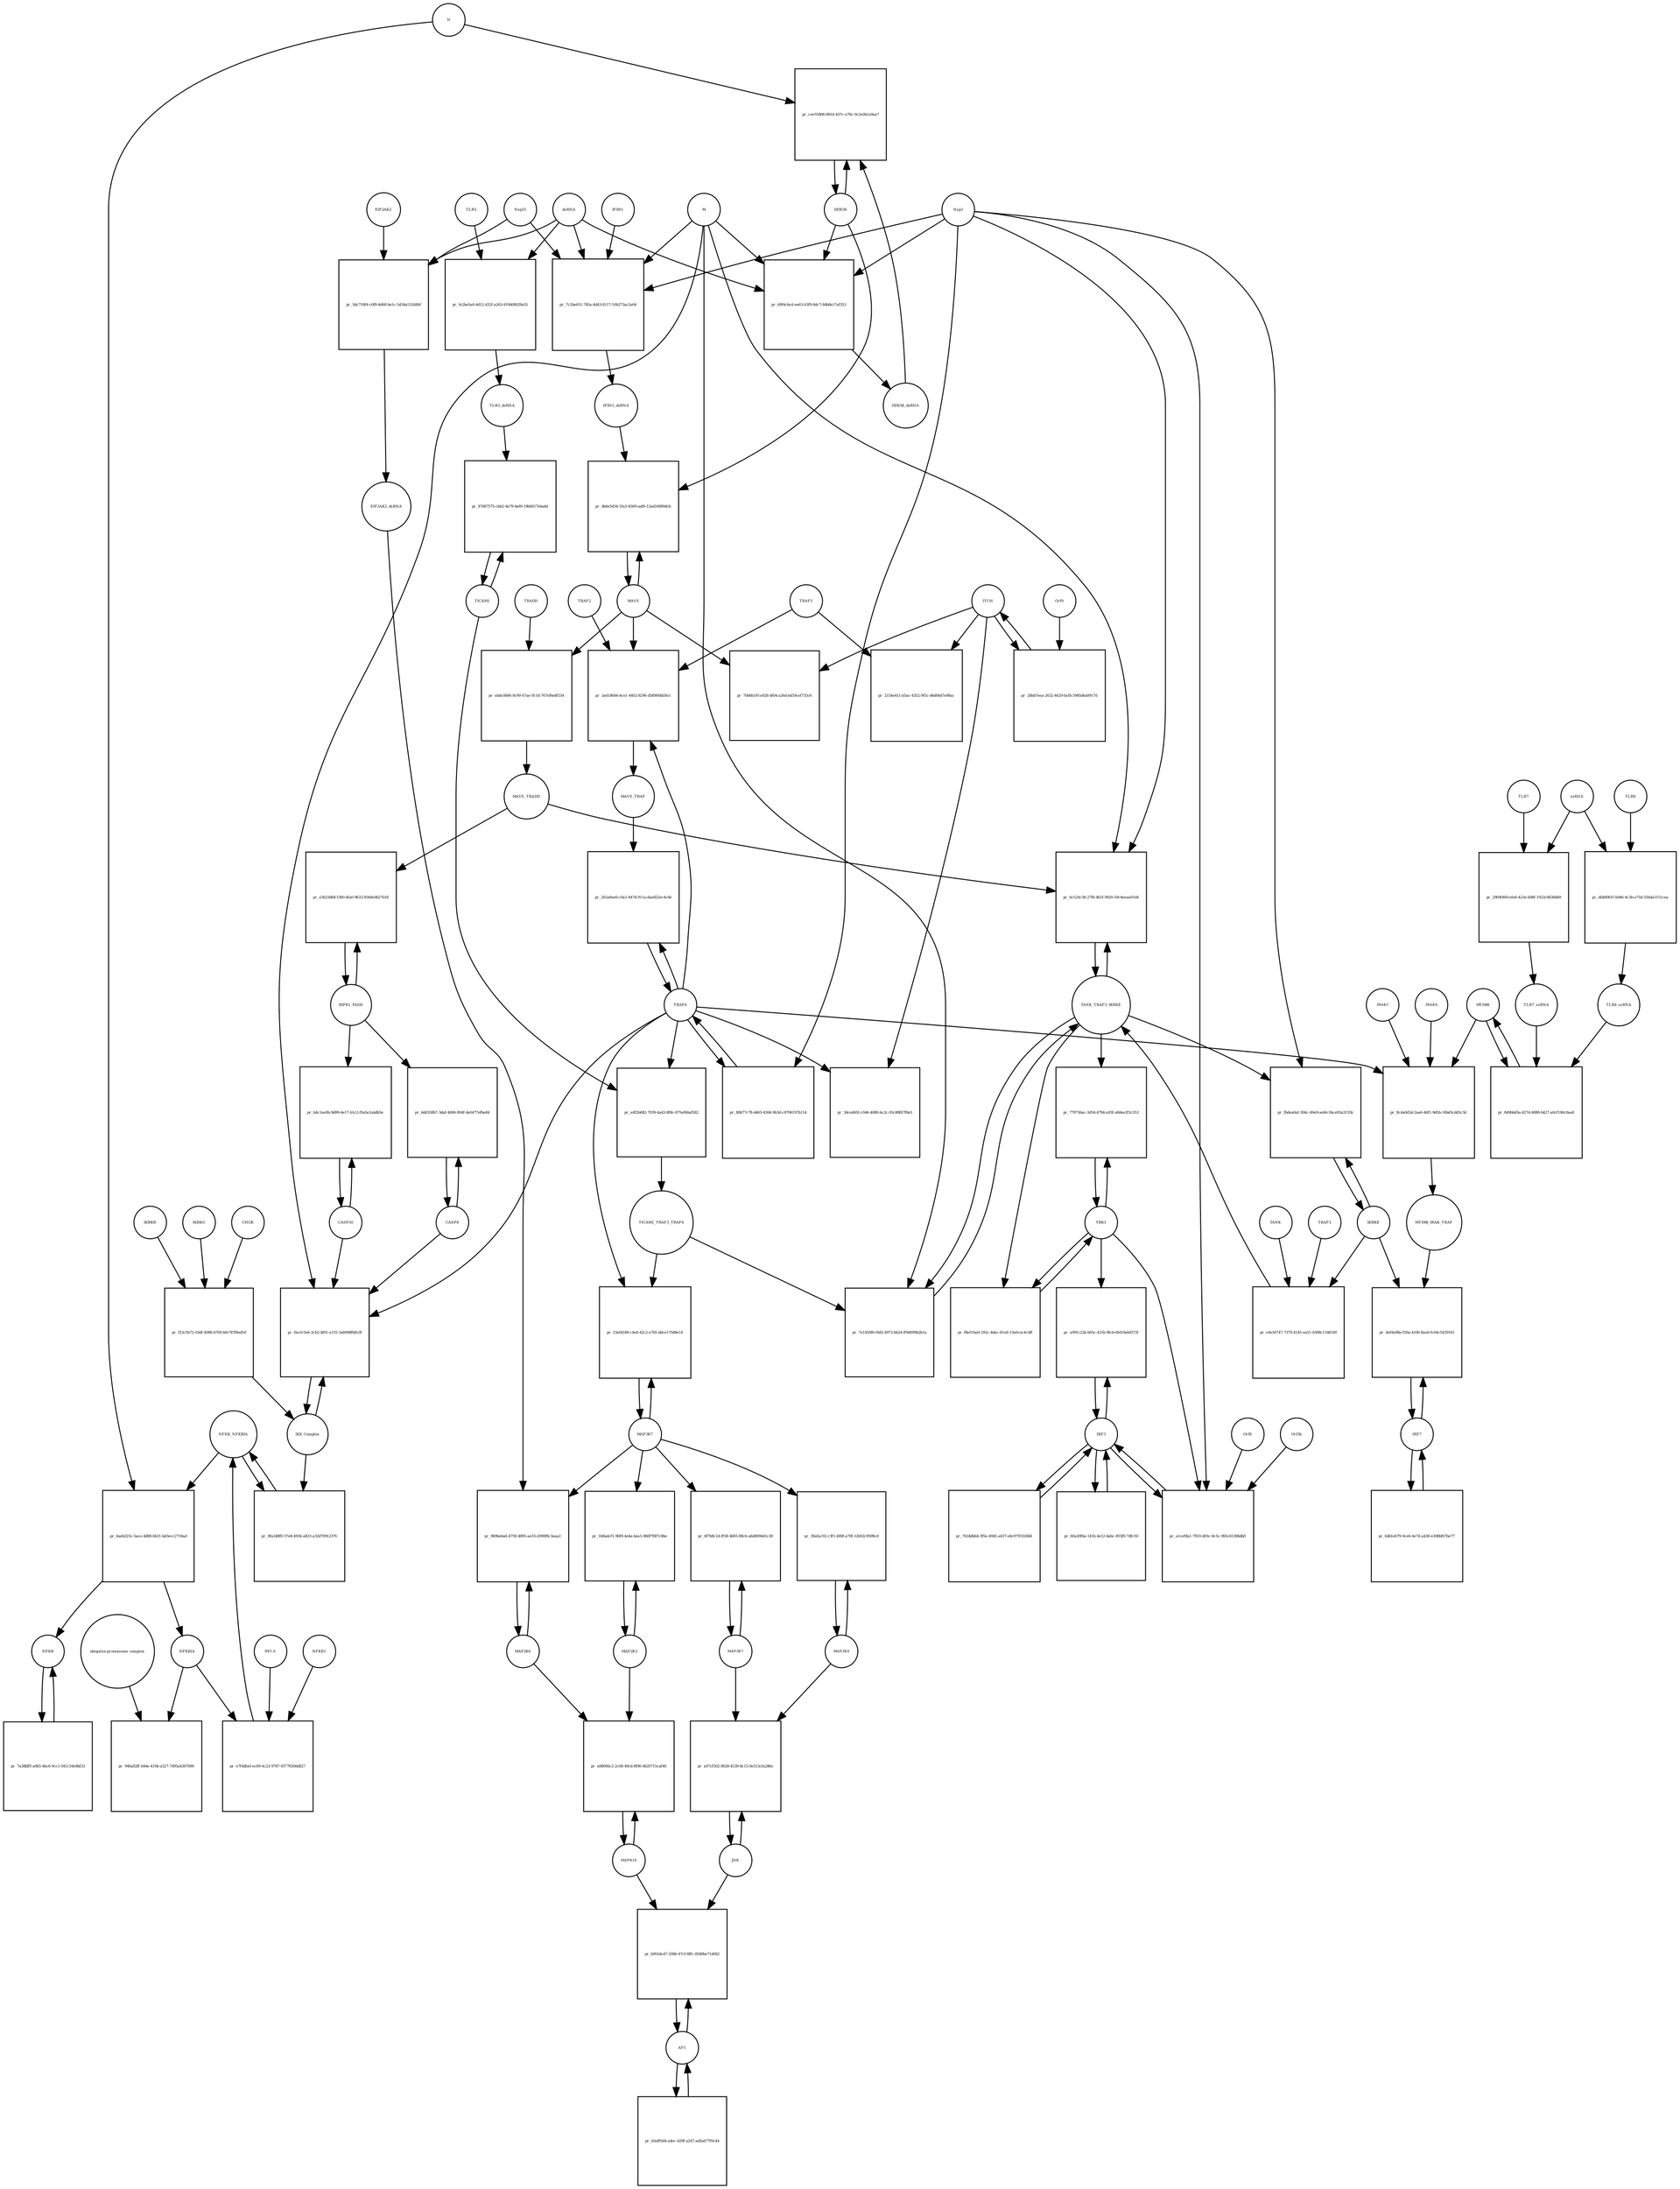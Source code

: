strict digraph  {
NFKB_NFKBIA [annotation="", bipartite=0, cls=complex, fontsize=4, label=NFKB_NFKBIA, shape=circle];
"pr_6aeb223c-5ace-4d88-b621-bd3ecc2718ad" [annotation="", bipartite=1, cls=process, fontsize=4, label="pr_6aeb223c-5ace-4d88-b621-bd3ecc2718ad", shape=square];
NFKB [annotation="", bipartite=0, cls=complex, fontsize=4, label=NFKB, shape=circle];
NFKBIA [annotation=urn_miriam_hgnc_7797, bipartite=0, cls=macromolecule, fontsize=4, label=NFKBIA, shape=circle];
N [annotation=urn_miriam_ncbiprotein_1798174255, bipartite=0, cls=macromolecule, fontsize=4, label=N, shape=circle];
TLR3 [annotation=urn_miriam_hgnc_11849, bipartite=0, cls="macromolecule multimer", fontsize=4, label=TLR3, shape=circle];
"pr_fe2be5a0-4d12-432f-a263-410608029a55" [annotation="", bipartite=1, cls=process, fontsize=4, label="pr_fe2be5a0-4d12-432f-a263-410608029a55", shape=square];
dsRNA [annotation="", bipartite=0, cls="nucleic acid feature", fontsize=4, label=dsRNA, shape=circle];
TLR3_dsRNA [annotation="", bipartite=0, cls=complex, fontsize=4, label=TLR3_dsRNA, shape=circle];
"pr_69f4cbcd-ee63-43f9-8dc7-84b8a17af353" [annotation="", bipartite=1, cls=process, fontsize=4, label="pr_69f4cbcd-ee63-43f9-8dc7-84b8a17af353", shape=square];
DDX58_dsRNA [annotation="", bipartite=0, cls=complex, fontsize=4, label=DDX58_dsRNA, shape=circle];
M [annotation=urn_miriam_ncbiprotein_1796318601, bipartite=0, cls=macromolecule, fontsize=4, label=M, shape=circle];
Nsp3 [annotation=urn_miriam_ncbiprotein_1802476807, bipartite=0, cls=macromolecule, fontsize=4, label=Nsp3, shape=circle];
DDX58 [annotation=urn_miriam_hgnc_19102, bipartite=0, cls=macromolecule, fontsize=4, label=DDX58, shape=circle];
"pr_7c2be651-785a-4d43-8117-10b273ac2a04" [annotation="", bipartite=1, cls=process, fontsize=4, label="pr_7c2be651-785a-4d43-8117-10b273ac2a04", shape=square];
IFIH1_dsRNA [annotation="", bipartite=0, cls=complex, fontsize=4, label=IFIH1_dsRNA, shape=circle];
Nsp15 [annotation=urn_miriam_ncbiprotein_1802476818, bipartite=0, cls=macromolecule, fontsize=4, label=Nsp15, shape=circle];
IFIH1 [annotation=urn_miriam_hgnc_18873, bipartite=0, cls=macromolecule, fontsize=4, label=IFIH1, shape=circle];
"pr_cee55806-8816-457c-a76c-0c2a0b1a9aa7" [annotation="", bipartite=1, cls=process, fontsize=4, label="pr_cee55806-8816-457c-a76c-0c2a0b1a9aa7", shape=square];
MAVS [annotation=urn_miriam_hgnc_29233, bipartite=0, cls="macromolecule multimer", fontsize=4, label=MAVS, shape=circle];
"pr_4b6e5d34-1fa3-4569-aaf6-12ad16089dcb" [annotation="", bipartite=1, cls=process, fontsize=4, label="pr_4b6e5d34-1fa3-4569-aaf6-12ad16089dcb", shape=square];
"pr_940a82ff-b44e-410b-a527-7495a4367690" [annotation="", bipartite=1, cls=process, fontsize=4, label="pr_940a82ff-b44e-410b-a527-7495a4367690", shape=square];
"ubiquitin-proteasome complex" [annotation="", bipartite=0, cls=complex, fontsize=4, label="ubiquitin-proteasome complex", shape=circle];
IRF3 [annotation=urn_miriam_hgnc_6118, bipartite=0, cls="macromolecule multimer", fontsize=4, label=IRF3, shape=circle];
"pr_a991c22b-b93c-421b-9fcb-6fd10a64572f" [annotation="", bipartite=1, cls=process, fontsize=4, label="pr_a991c22b-b93c-421b-9fcb-6fd10a64572f", shape=square];
TBK1 [annotation="", bipartite=0, cls=macromolecule, fontsize=4, label=TBK1, shape=circle];
"pr_a1cef8a1-7810-405c-8c5c-965c61386db0" [annotation="", bipartite=1, cls=process, fontsize=4, label="pr_a1cef8a1-7810-405c-8c5c-965c61386db0", shape=square];
Orf3b [annotation=urn_miriam_uniprot_P59633, bipartite=0, cls=macromolecule, fontsize=4, label=Orf3b, shape=circle];
Orf8 [annotation=urn_miriam_ncbiprotein_1796318604, bipartite=0, cls=macromolecule, fontsize=4, label=Orf8, shape=circle];
IRF7 [annotation=urn_miriam_hgnc_6122, bipartite=0, cls="macromolecule multimer", fontsize=4, label=IRF7, shape=circle];
"pr_4ef4a98a-f50a-4166-8aa0-fc64c5429165" [annotation="", bipartite=1, cls=process, fontsize=4, label="pr_4ef4a98a-f50a-4166-8aa0-fc64c5429165", shape=square];
IKBKE [annotation=urn_miriam_hgnc_14552, bipartite=0, cls=macromolecule, fontsize=4, label=IKBKE, shape=circle];
MYD88_IRAK_TRAF [annotation="", bipartite=0, cls=complex, fontsize=4, label=MYD88_IRAK_TRAF, shape=circle];
TRAF6 [annotation=urn_miriam_hgnc_12036, bipartite=0, cls=macromolecule, fontsize=4, label=TRAF6, shape=circle];
"pr_265a0ee6-c0a1-4474-911a-dae822ec4c8e" [annotation="", bipartite=1, cls=process, fontsize=4, label="pr_265a0ee6-c0a1-4474-911a-dae822ec4c8e", shape=square];
MAVS_TRAF [annotation="", bipartite=0, cls=complex, fontsize=4, label=MAVS_TRAF, shape=circle];
"pr_70b6b1f0-e928-4f04-a26d-bd59cef735c6" [annotation="", bipartite=1, cls=process, fontsize=4, label="pr_70b6b1f0-e928-4f04-a26d-bd59cef735c6", shape=square];
ITCH [annotation="", bipartite=0, cls=macromolecule, fontsize=4, label=ITCH, shape=circle];
TRAF5 [annotation=urn_miriam_hgnc_12035, bipartite=0, cls=macromolecule, fontsize=4, label=TRAF5, shape=circle];
"pr_2154e411-b5ac-4352-9f5c-d6d06d7e98ac" [annotation="", bipartite=1, cls=process, fontsize=4, label="pr_2154e411-b5ac-4352-9f5c-d6d06d7e98ac", shape=square];
"pr_3dced65f-c046-4088-bc2c-03c88f67f8e5" [annotation="", bipartite=1, cls=process, fontsize=4, label="pr_3dced65f-c046-4088-bc2c-03c88f67f8e5", shape=square];
TICAM1 [annotation=urn_miriam_hgnc_18348, bipartite=0, cls=macromolecule, fontsize=4, label=TICAM1, shape=circle];
"pr_87687575-cbb2-4e79-bef6-19b4917eba4d" [annotation="", bipartite=1, cls=process, fontsize=4, label="pr_87687575-cbb2-4e79-bef6-19b4917eba4d", shape=square];
"pr_e4f2b682-7039-4a43-8f8c-875ef66af582" [annotation="", bipartite=1, cls=process, fontsize=4, label="pr_e4f2b682-7039-4a43-8f8c-875ef66af582", shape=square];
TICAM1_TRAF3_TRAF6 [annotation="", bipartite=0, cls=complex, fontsize=4, label=TICAM1_TRAF3_TRAF6, shape=circle];
TANK_TRAF3_IKBKE [annotation="", bipartite=0, cls=complex, fontsize=4, label=TANK_TRAF3_IKBKE, shape=circle];
"pr_7a1450f6-f4d2-4973-bb24-ff9d099b2b1a" [annotation="", bipartite=1, cls=process, fontsize=4, label="pr_7a1450f6-f4d2-4973-bb24-ff9d099b2b1a", shape=square];
"pr_779736ac-3d54-4794-a93f-a8dee2f2c553" [annotation="", bipartite=1, cls=process, fontsize=4, label="pr_779736ac-3d54-4794-a93f-a8dee2f2c553", shape=square];
"pr_fbdea0af-304c-49a9-aeb6-5bce93a3155b" [annotation="", bipartite=1, cls=process, fontsize=4, label="pr_fbdea0af-304c-49a9-aeb6-5bce93a3155b", shape=square];
MYD88 [annotation="", bipartite=0, cls=macromolecule, fontsize=4, label=MYD88, shape=circle];
"pr_8c4a0d3d-2aa6-46f1-9d5b-18bd3cd45c3d" [annotation="", bipartite=1, cls=process, fontsize=4, label="pr_8c4a0d3d-2aa6-46f1-9d5b-18bd3cd45c3d", shape=square];
IRAK1 [annotation=urn_miriam_hgnc_6112, bipartite=0, cls=macromolecule, fontsize=4, label=IRAK1, shape=circle];
IRAK4 [annotation=urn_miriam_hgnc_17967, bipartite=0, cls=macromolecule, fontsize=4, label=IRAK4, shape=circle];
TLR7 [annotation=urn_miriam_hgnc_15631, bipartite=0, cls=macromolecule, fontsize=4, label=TLR7, shape=circle];
"pr_2904f469-efa6-423e-b08f-1923c8636b69" [annotation="", bipartite=1, cls=process, fontsize=4, label="pr_2904f469-efa6-423e-b08f-1923c8636b69", shape=square];
TLR7_ssRNA [annotation="", bipartite=0, cls=complex, fontsize=4, label=TLR7_ssRNA, shape=circle];
ssRNA [annotation="", bipartite=0, cls="nucleic acid feature", fontsize=4, label=ssRNA, shape=circle];
TLR8 [annotation=urn_miriam_hgnc_15632, bipartite=0, cls=macromolecule, fontsize=4, label=TLR8, shape=circle];
"pr_db48061f-b946-4c3b-a75d-55bda3151cea" [annotation="", bipartite=1, cls=process, fontsize=4, label="pr_db48061f-b946-4c3b-a75d-55bda3151cea", shape=square];
TLR8_ssRNA [annotation="", bipartite=0, cls=complex, fontsize=4, label=TLR8_ssRNA, shape=circle];
"pr_849bbd5a-627d-4889-b427-a0cf190c0aa8" [annotation="", bipartite=1, cls=process, fontsize=4, label="pr_849bbd5a-627d-4889-b427-a0cf190c0aa8", shape=square];
MAP3K7 [annotation="", bipartite=0, cls=macromolecule, fontsize=4, label=MAP3K7, shape=circle];
"pr_23af4248-c4e4-42c2-a7b5-ddce170d8e14" [annotation="", bipartite=1, cls=process, fontsize=4, label="pr_23af4248-c4e4-42c2-a7b5-ddce170d8e14", shape=square];
TRAF2 [annotation=urn_miriam_hgnc_12032, bipartite=0, cls=macromolecule, fontsize=4, label=TRAF2, shape=circle];
"pr_2ed18684-4ce1-4402-8296-d589f44b5fe1" [annotation="", bipartite=1, cls=process, fontsize=4, label="pr_2ed18684-4ce1-4402-8296-d589f44b5fe1", shape=square];
"pr_28bb7eea-2632-4629-bcfb-5985d6a8917d" [annotation="", bipartite=1, cls=process, fontsize=4, label="pr_28bb7eea-2632-4629-bcfb-5985d6a8917d", shape=square];
Orf9 [annotation=urn_miriam_uniprot_P59636, bipartite=0, cls=macromolecule, fontsize=4, label=Orf9, shape=circle];
"pr_ebdc0806-9c99-47ae-911d-767ef6e8f534" [annotation="", bipartite=1, cls=process, fontsize=4, label="pr_ebdc0806-9c99-47ae-911d-767ef6e8f534", shape=square];
MAVS_TRADD [annotation="", bipartite=0, cls=complex, fontsize=4, label=MAVS_TRADD, shape=circle];
TRADD [annotation=urn_miriam_hgnc_12030, bipartite=0, cls=macromolecule, fontsize=4, label=TRADD, shape=circle];
"pr_80b77c78-dd65-430d-9b3d-c8796197b114" [annotation="", bipartite=1, cls=process, fontsize=4, label="pr_80b77c78-dd65-430d-9b3d-c8796197b114", shape=square];
AP1 [annotation="", bipartite=0, cls=complex, fontsize=4, label=AP1, shape=circle];
"pr_b955dcd7-2086-47cf-8ffc-8580be71d062" [annotation="", bipartite=1, cls=process, fontsize=4, label="pr_b955dcd7-2086-47cf-8ffc-8580be71d062", shape=square];
MAPK14 [annotation="", bipartite=0, cls=macromolecule, fontsize=4, label=MAPK14, shape=circle];
JNK [annotation="", bipartite=0, cls=complex, fontsize=4, label=JNK, shape=circle];
"pr_a07cf502-8928-4539-8c15-0e513cfa286e" [annotation="", bipartite=1, cls=process, fontsize=4, label="pr_a07cf502-8928-4539-8c15-0e513cfa286e", shape=square];
MAP2K7 [annotation="", bipartite=0, cls=macromolecule, fontsize=4, label=MAP2K7, shape=circle];
MAP2K4 [annotation="", bipartite=0, cls=macromolecule, fontsize=4, label=MAP2K4, shape=circle];
"pr_30afac02-c3f1-480f-a70f-12602c9599cd" [annotation="", bipartite=1, cls=process, fontsize=4, label="pr_30afac02-c3f1-480f-a70f-12602c9599cd", shape=square];
"pr_6f7b8c1d-ff58-4665-88c6-a6d8094d1c38" [annotation="", bipartite=1, cls=process, fontsize=4, label="pr_6f7b8c1d-ff58-4665-88c6-a6d8094d1c38", shape=square];
MAP2K3 [annotation="", bipartite=0, cls=macromolecule, fontsize=4, label=MAP2K3, shape=circle];
"pr_1b8adcf1-96f9-4e4a-bea1-860f7887c8be" [annotation="", bipartite=1, cls=process, fontsize=4, label="pr_1b8adcf1-96f9-4e4a-bea1-860f7887c8be", shape=square];
MAP2K6 [annotation="", bipartite=0, cls=macromolecule, fontsize=4, label=MAP2K6, shape=circle];
"pr_969be6a6-4759-4895-ae53-d390f8c3aaa2" [annotation="", bipartite=1, cls=process, fontsize=4, label="pr_969be6a6-4759-4895-ae53-d390f8c3aaa2", shape=square];
EIF2AK2_dsRNA [annotation="", bipartite=0, cls=complex, fontsize=4, label=EIF2AK2_dsRNA, shape=circle];
"pr_5dc759f4-c0f8-4d68-be1c-5d34a532d4bf" [annotation="", bipartite=1, cls=process, fontsize=4, label="pr_5dc759f4-c0f8-4d68-be1c-5d34a532d4bf", shape=square];
EIF2AK2 [annotation=urn_miriam_hgnc_9437, bipartite=0, cls=macromolecule, fontsize=4, label=EIF2AK2, shape=circle];
RIPK1_FADD [annotation="", bipartite=0, cls=complex, fontsize=4, label=RIPK1_FADD, shape=circle];
"pr_e3623d84-f380-4fa0-9633-8564e9b27b18" [annotation="", bipartite=1, cls=process, fontsize=4, label="pr_e3623d84-f380-4fa0-9633-8564e9b27b18", shape=square];
CASP8 [annotation="", bipartite=0, cls=macromolecule, fontsize=4, label=CASP8, shape=circle];
"pr_6dd358b7-3daf-4006-804f-4e0477efbe84" [annotation="", bipartite=1, cls=process, fontsize=4, label="pr_6dd358b7-3daf-4006-804f-4e0477efbe84", shape=square];
CASP10 [annotation="", bipartite=0, cls=macromolecule, fontsize=4, label=CASP10, shape=circle];
"pr_b4c1ae0b-9d99-4e17-b1c2-f0a5e2a4db5e" [annotation="", bipartite=1, cls=process, fontsize=4, label="pr_b4c1ae0b-9d99-4e17-b1c2-f0a5e2a4db5e", shape=square];
"pr_0fa248f0-57e8-4934-a823-a32d70912376" [annotation="", bipartite=1, cls=process, fontsize=4, label="pr_0fa248f0-57e8-4934-a823-a32d70912376", shape=square];
"IKK Complex" [annotation="", bipartite=0, cls=complex, fontsize=4, label="IKK Complex", shape=circle];
"pr_0acfc5e6-2cb2-4f01-a155-3ab998fb0c0f" [annotation="", bipartite=1, cls=process, fontsize=4, label="pr_0acfc5e6-2cb2-4f01-a155-3ab998fb0c0f", shape=square];
"pr_e7f4dfa0-ec69-4c23-9787-95776566d827" [annotation="", bipartite=1, cls=process, fontsize=4, label="pr_e7f4dfa0-ec69-4c23-9787-95776566d827", shape=square];
RELA [annotation="", bipartite=0, cls=macromolecule, fontsize=4, label=RELA, shape=circle];
NFKB1 [annotation="", bipartite=0, cls=macromolecule, fontsize=4, label=NFKB1, shape=circle];
IKBKG [annotation="", bipartite=0, cls=macromolecule, fontsize=4, label=IKBKG, shape=circle];
"pr_f23c5b72-03df-4088-b769-bfe787f8ed54" [annotation="", bipartite=1, cls=process, fontsize=4, label="pr_f23c5b72-03df-4088-b769-bfe787f8ed54", shape=square];
CHUK [annotation="", bipartite=0, cls=macromolecule, fontsize=4, label=CHUK, shape=circle];
IKBKB [annotation="", bipartite=0, cls=macromolecule, fontsize=4, label=IKBKB, shape=circle];
"pr_6c524c38-27fb-4b1f-9920-59c4eeae01d4" [annotation="", bipartite=1, cls=process, fontsize=4, label="pr_6c524c38-27fb-4b1f-9920-59c4eeae01d4", shape=square];
"pr_f8e01ba0-292c-4dac-81a6-13a0cac4c4ff" [annotation="", bipartite=1, cls=process, fontsize=4, label="pr_f8e01ba0-292c-4dac-81a6-13a0cac4c4ff", shape=square];
"pr_a08006c2-2c08-49cd-8f90-4620715caf46" [annotation="", bipartite=1, cls=process, fontsize=4, label="pr_a08006c2-2c08-49cd-8f90-4620715caf46", shape=square];
TRAF3 [annotation="", bipartite=0, cls=macromolecule, fontsize=4, label=TRAF3, shape=circle];
"pr_e4e50747-7379-4145-aa51-0308c11b8160" [annotation="", bipartite=1, cls=process, fontsize=4, label="pr_e4e50747-7379-4145-aa51-0308c11b8160", shape=square];
TANK [annotation="", bipartite=0, cls=macromolecule, fontsize=4, label=TANK, shape=circle];
"pr_7a38bfff-a0b5-4bc6-9cc1-041c54e8bf33" [annotation="", bipartite=1, cls=process, fontsize=4, label="pr_7a38bfff-a0b5-4bc6-9cc1-041c54e8bf33", shape=square];
"pr_60a20f6a-141b-4e12-bebc-855ffc7dfc50" [annotation="", bipartite=1, cls=process, fontsize=4, label="pr_60a20f6a-141b-4e12-bebc-855ffc7dfc50", shape=square];
"pr_7634dbb4-3f5e-4945-a437-e6c9793326b6" [annotation="", bipartite=1, cls=process, fontsize=4, label="pr_7634dbb4-3f5e-4945-a437-e6c9793326b6", shape=square];
"pr_64b1e679-0ce6-4e7d-a438-e308bf67be77" [annotation="", bipartite=1, cls=process, fontsize=4, label="pr_64b1e679-0ce6-4e7d-a438-e308bf67be77", shape=square];
"pr_b5aff0d4-a4ec-429f-a247-ad5ab77f0c44" [annotation="", bipartite=1, cls=process, fontsize=4, label="pr_b5aff0d4-a4ec-429f-a247-ad5ab77f0c44", shape=square];
NFKB_NFKBIA -> "pr_6aeb223c-5ace-4d88-b621-bd3ecc2718ad"  [annotation="", interaction_type=consumption];
NFKB_NFKBIA -> "pr_0fa248f0-57e8-4934-a823-a32d70912376"  [annotation="", interaction_type=consumption];
"pr_6aeb223c-5ace-4d88-b621-bd3ecc2718ad" -> NFKB  [annotation="", interaction_type=production];
"pr_6aeb223c-5ace-4d88-b621-bd3ecc2718ad" -> NFKBIA  [annotation="", interaction_type=production];
NFKB -> "pr_7a38bfff-a0b5-4bc6-9cc1-041c54e8bf33"  [annotation="", interaction_type=consumption];
NFKBIA -> "pr_940a82ff-b44e-410b-a527-7495a4367690"  [annotation="", interaction_type=consumption];
NFKBIA -> "pr_e7f4dfa0-ec69-4c23-9787-95776566d827"  [annotation="", interaction_type=consumption];
N -> "pr_6aeb223c-5ace-4d88-b621-bd3ecc2718ad"  [annotation="urn_miriam_pubmed_16143815|urn_miriam_taxonomy_694009", interaction_type=stimulation];
N -> "pr_cee55806-8816-457c-a76c-0c2a0b1a9aa7"  [annotation="urn_miriam_pubmed_25581309|urn_miriam_pubmed_28148787|urn_miriam_taxonomy_694009", interaction_type=inhibition];
TLR3 -> "pr_fe2be5a0-4d12-432f-a263-410608029a55"  [annotation="", interaction_type=consumption];
"pr_fe2be5a0-4d12-432f-a263-410608029a55" -> TLR3_dsRNA  [annotation="", interaction_type=production];
dsRNA -> "pr_fe2be5a0-4d12-432f-a263-410608029a55"  [annotation="", interaction_type=consumption];
dsRNA -> "pr_69f4cbcd-ee63-43f9-8dc7-84b8a17af353"  [annotation="", interaction_type=consumption];
dsRNA -> "pr_7c2be651-785a-4d43-8117-10b273ac2a04"  [annotation="", interaction_type=consumption];
dsRNA -> "pr_5dc759f4-c0f8-4d68-be1c-5d34a532d4bf"  [annotation="", interaction_type=consumption];
TLR3_dsRNA -> "pr_87687575-cbb2-4e79-bef6-19b4917eba4d"  [annotation=urn_miriam_pubmed_20303872, interaction_type=stimulation];
"pr_69f4cbcd-ee63-43f9-8dc7-84b8a17af353" -> DDX58_dsRNA  [annotation="", interaction_type=production];
DDX58_dsRNA -> "pr_cee55806-8816-457c-a76c-0c2a0b1a9aa7"  [annotation="urn_miriam_pubmed_25581309|urn_miriam_pubmed_28148787|urn_miriam_taxonomy_694009", interaction_type=catalysis];
M -> "pr_69f4cbcd-ee63-43f9-8dc7-84b8a17af353"  [annotation="urn_miriam_pubmed_20303872|urn_miriam_pubmed_19380580|urn_miriam_pubmed_31226023|urn_miriam_taxonomy_694009", interaction_type=inhibition];
M -> "pr_7c2be651-785a-4d43-8117-10b273ac2a04"  [annotation="urn_miriam_pubmed_28484023|urn_miriam_pubmed_19380580|urn_miriam_pubmed_31226023|urn_miriam_taxonomy_694009", interaction_type=inhibition];
M -> "pr_7a1450f6-f4d2-4973-bb24-ff9d099b2b1a"  [annotation="urn_miriam_pubmed_19380580|urn_miriam_pubmed_19366914|urn_miriam_taxonomy_694009", interaction_type=inhibition];
M -> "pr_0acfc5e6-2cb2-4f01-a155-3ab998fb0c0f"  [annotation="urn_miriam_pubmed_19366914|urn_miriam_pubmed_20303872|urn_miriam_pubmed_17705188|urn_miriam_pubmed_694009", interaction_type=inhibition];
M -> "pr_6c524c38-27fb-4b1f-9920-59c4eeae01d4"  [annotation="urn_miriam_pubmed_19366914|urn_miriam_pubmed_27164085|urn_miriam_pubmed_19380580|urn_miriam_taxonomy_694009", interaction_type=inhibition];
Nsp3 -> "pr_69f4cbcd-ee63-43f9-8dc7-84b8a17af353"  [annotation="urn_miriam_pubmed_20303872|urn_miriam_pubmed_19380580|urn_miriam_pubmed_31226023|urn_miriam_taxonomy_694009", interaction_type=inhibition];
Nsp3 -> "pr_7c2be651-785a-4d43-8117-10b273ac2a04"  [annotation="urn_miriam_pubmed_28484023|urn_miriam_pubmed_19380580|urn_miriam_pubmed_31226023|urn_miriam_taxonomy_694009", interaction_type=inhibition];
Nsp3 -> "pr_a1cef8a1-7810-405c-8c5c-965c61386db0"  [annotation="urn_miriam_pubmed_17761676|urn_miriam_pubmed_31226023|urn_miriam_taxonomy_694009", interaction_type=inhibition];
Nsp3 -> "pr_fbdea0af-304c-49a9-aeb6-5bce93a3155b"  [annotation="urn_miriam_pubmed_20303872|urn_miriam_pubmed_31226023|urn_miriam_taxonomy_694009", interaction_type=inhibition];
Nsp3 -> "pr_80b77c78-dd65-430d-9b3d-c8796197b114"  [annotation="urn_miriam_pubmed_27164085|urn_miriam_taxonomy_694009", interaction_type=catalysis];
Nsp3 -> "pr_6c524c38-27fb-4b1f-9920-59c4eeae01d4"  [annotation="urn_miriam_pubmed_19366914|urn_miriam_pubmed_27164085|urn_miriam_pubmed_19380580|urn_miriam_taxonomy_694009", interaction_type=inhibition];
DDX58 -> "pr_69f4cbcd-ee63-43f9-8dc7-84b8a17af353"  [annotation="", interaction_type=consumption];
DDX58 -> "pr_cee55806-8816-457c-a76c-0c2a0b1a9aa7"  [annotation="", interaction_type=consumption];
DDX58 -> "pr_4b6e5d34-1fa3-4569-aaf6-12ad16089dcb"  [annotation=urn_miriam_pubmed_25581309, interaction_type=catalysis];
"pr_7c2be651-785a-4d43-8117-10b273ac2a04" -> IFIH1_dsRNA  [annotation="", interaction_type=production];
IFIH1_dsRNA -> "pr_4b6e5d34-1fa3-4569-aaf6-12ad16089dcb"  [annotation=urn_miriam_pubmed_25581309, interaction_type=catalysis];
Nsp15 -> "pr_7c2be651-785a-4d43-8117-10b273ac2a04"  [annotation="urn_miriam_pubmed_28484023|urn_miriam_pubmed_19380580|urn_miriam_pubmed_31226023|urn_miriam_taxonomy_694009", interaction_type=inhibition];
Nsp15 -> "pr_5dc759f4-c0f8-4d68-be1c-5d34a532d4bf"  [annotation="urn_miriam_pubmed_28484023|urn_miriam_pubmed_19366914|urn_miriam_taxonomy_694009", interaction_type=inhibition];
IFIH1 -> "pr_7c2be651-785a-4d43-8117-10b273ac2a04"  [annotation="", interaction_type=consumption];
"pr_cee55806-8816-457c-a76c-0c2a0b1a9aa7" -> DDX58  [annotation="", interaction_type=production];
MAVS -> "pr_4b6e5d34-1fa3-4569-aaf6-12ad16089dcb"  [annotation="", interaction_type=consumption];
MAVS -> "pr_70b6b1f0-e928-4f04-a26d-bd59cef735c6"  [annotation="", interaction_type=consumption];
MAVS -> "pr_2ed18684-4ce1-4402-8296-d589f44b5fe1"  [annotation="", interaction_type=consumption];
MAVS -> "pr_ebdc0806-9c99-47ae-911d-767ef6e8f534"  [annotation="", interaction_type=consumption];
"pr_4b6e5d34-1fa3-4569-aaf6-12ad16089dcb" -> MAVS  [annotation="", interaction_type=production];
"ubiquitin-proteasome complex" -> "pr_940a82ff-b44e-410b-a527-7495a4367690"  [annotation=urn_miriam_pubmed_20303872, interaction_type=catalysis];
IRF3 -> "pr_a991c22b-b93c-421b-9fcb-6fd10a64572f"  [annotation="", interaction_type=consumption];
IRF3 -> "pr_a1cef8a1-7810-405c-8c5c-965c61386db0"  [annotation="", interaction_type=consumption];
IRF3 -> "pr_60a20f6a-141b-4e12-bebc-855ffc7dfc50"  [annotation="", interaction_type=consumption];
IRF3 -> "pr_7634dbb4-3f5e-4945-a437-e6c9793326b6"  [annotation="", interaction_type=consumption];
"pr_a991c22b-b93c-421b-9fcb-6fd10a64572f" -> IRF3  [annotation="", interaction_type=production];
TBK1 -> "pr_a991c22b-b93c-421b-9fcb-6fd10a64572f"  [annotation=urn_miriam_pubmed_25581309, interaction_type=catalysis];
TBK1 -> "pr_a1cef8a1-7810-405c-8c5c-965c61386db0"  [annotation="urn_miriam_pubmed_17761676|urn_miriam_pubmed_31226023|urn_miriam_taxonomy_694009", interaction_type=catalysis];
TBK1 -> "pr_779736ac-3d54-4794-a93f-a8dee2f2c553"  [annotation="", interaction_type=consumption];
TBK1 -> "pr_f8e01ba0-292c-4dac-81a6-13a0cac4c4ff"  [annotation="", interaction_type=consumption];
"pr_a1cef8a1-7810-405c-8c5c-965c61386db0" -> IRF3  [annotation="", interaction_type=production];
Orf3b -> "pr_a1cef8a1-7810-405c-8c5c-965c61386db0"  [annotation="urn_miriam_pubmed_17761676|urn_miriam_pubmed_31226023|urn_miriam_taxonomy_694009", interaction_type=inhibition];
Orf8 -> "pr_a1cef8a1-7810-405c-8c5c-965c61386db0"  [annotation="urn_miriam_pubmed_17761676|urn_miriam_pubmed_31226023|urn_miriam_taxonomy_694009", interaction_type=inhibition];
IRF7 -> "pr_4ef4a98a-f50a-4166-8aa0-fc64c5429165"  [annotation="", interaction_type=consumption];
IRF7 -> "pr_64b1e679-0ce6-4e7d-a438-e308bf67be77"  [annotation="", interaction_type=consumption];
"pr_4ef4a98a-f50a-4166-8aa0-fc64c5429165" -> IRF7  [annotation="", interaction_type=production];
IKBKE -> "pr_4ef4a98a-f50a-4166-8aa0-fc64c5429165"  [annotation=urn_miriam_pubmed_20303872, interaction_type=catalysis];
IKBKE -> "pr_fbdea0af-304c-49a9-aeb6-5bce93a3155b"  [annotation="", interaction_type=consumption];
IKBKE -> "pr_e4e50747-7379-4145-aa51-0308c11b8160"  [annotation="", interaction_type=consumption];
MYD88_IRAK_TRAF -> "pr_4ef4a98a-f50a-4166-8aa0-fc64c5429165"  [annotation=urn_miriam_pubmed_20303872, interaction_type=catalysis];
TRAF6 -> "pr_265a0ee6-c0a1-4474-911a-dae822ec4c8e"  [annotation="", interaction_type=consumption];
TRAF6 -> "pr_3dced65f-c046-4088-bc2c-03c88f67f8e5"  [annotation="", interaction_type=consumption];
TRAF6 -> "pr_e4f2b682-7039-4a43-8f8c-875ef66af582"  [annotation="", interaction_type=consumption];
TRAF6 -> "pr_8c4a0d3d-2aa6-46f1-9d5b-18bd3cd45c3d"  [annotation="", interaction_type=consumption];
TRAF6 -> "pr_23af4248-c4e4-42c2-a7b5-ddce170d8e14"  [annotation=urn_miriam_pubmed_19366914, interaction_type=stimulation];
TRAF6 -> "pr_2ed18684-4ce1-4402-8296-d589f44b5fe1"  [annotation="", interaction_type=consumption];
TRAF6 -> "pr_80b77c78-dd65-430d-9b3d-c8796197b114"  [annotation="", interaction_type=consumption];
TRAF6 -> "pr_0acfc5e6-2cb2-4f01-a155-3ab998fb0c0f"  [annotation="urn_miriam_pubmed_19366914|urn_miriam_pubmed_20303872|urn_miriam_pubmed_17705188|urn_miriam_pubmed_694009", interaction_type=stimulation];
"pr_265a0ee6-c0a1-4474-911a-dae822ec4c8e" -> TRAF6  [annotation="", interaction_type=production];
MAVS_TRAF -> "pr_265a0ee6-c0a1-4474-911a-dae822ec4c8e"  [annotation=urn_miriam_pubmed_19366914, interaction_type=catalysis];
ITCH -> "pr_70b6b1f0-e928-4f04-a26d-bd59cef735c6"  [annotation=urn_miriam_pubmed_25135833, interaction_type=catalysis];
ITCH -> "pr_2154e411-b5ac-4352-9f5c-d6d06d7e98ac"  [annotation=urn_miriam_pubmed_25135833, interaction_type=catalysis];
ITCH -> "pr_3dced65f-c046-4088-bc2c-03c88f67f8e5"  [annotation=urn_miriam_pubmed_25135833, interaction_type=catalysis];
ITCH -> "pr_28bb7eea-2632-4629-bcfb-5985d6a8917d"  [annotation="", interaction_type=consumption];
TRAF5 -> "pr_2154e411-b5ac-4352-9f5c-d6d06d7e98ac"  [annotation="", interaction_type=consumption];
TRAF5 -> "pr_2ed18684-4ce1-4402-8296-d589f44b5fe1"  [annotation="", interaction_type=consumption];
TICAM1 -> "pr_87687575-cbb2-4e79-bef6-19b4917eba4d"  [annotation="", interaction_type=consumption];
TICAM1 -> "pr_e4f2b682-7039-4a43-8f8c-875ef66af582"  [annotation="", interaction_type=consumption];
"pr_87687575-cbb2-4e79-bef6-19b4917eba4d" -> TICAM1  [annotation="", interaction_type=production];
"pr_e4f2b682-7039-4a43-8f8c-875ef66af582" -> TICAM1_TRAF3_TRAF6  [annotation="", interaction_type=production];
TICAM1_TRAF3_TRAF6 -> "pr_7a1450f6-f4d2-4973-bb24-ff9d099b2b1a"  [annotation="urn_miriam_pubmed_19380580|urn_miriam_pubmed_19366914|urn_miriam_taxonomy_694009", interaction_type=stimulation];
TICAM1_TRAF3_TRAF6 -> "pr_23af4248-c4e4-42c2-a7b5-ddce170d8e14"  [annotation=urn_miriam_pubmed_19366914, interaction_type=stimulation];
TANK_TRAF3_IKBKE -> "pr_7a1450f6-f4d2-4973-bb24-ff9d099b2b1a"  [annotation="", interaction_type=consumption];
TANK_TRAF3_IKBKE -> "pr_779736ac-3d54-4794-a93f-a8dee2f2c553"  [annotation=urn_miriam_pubmed_20303872, interaction_type=stimulation];
TANK_TRAF3_IKBKE -> "pr_fbdea0af-304c-49a9-aeb6-5bce93a3155b"  [annotation="urn_miriam_pubmed_20303872|urn_miriam_pubmed_31226023|urn_miriam_taxonomy_694009", interaction_type=stimulation];
TANK_TRAF3_IKBKE -> "pr_6c524c38-27fb-4b1f-9920-59c4eeae01d4"  [annotation="", interaction_type=consumption];
TANK_TRAF3_IKBKE -> "pr_f8e01ba0-292c-4dac-81a6-13a0cac4c4ff"  [annotation=urn_miriam_pubmed_19366914, interaction_type=stimulation];
"pr_7a1450f6-f4d2-4973-bb24-ff9d099b2b1a" -> TANK_TRAF3_IKBKE  [annotation="", interaction_type=production];
"pr_779736ac-3d54-4794-a93f-a8dee2f2c553" -> TBK1  [annotation="", interaction_type=production];
"pr_fbdea0af-304c-49a9-aeb6-5bce93a3155b" -> IKBKE  [annotation="", interaction_type=production];
MYD88 -> "pr_8c4a0d3d-2aa6-46f1-9d5b-18bd3cd45c3d"  [annotation="", interaction_type=consumption];
MYD88 -> "pr_849bbd5a-627d-4889-b427-a0cf190c0aa8"  [annotation="", interaction_type=consumption];
"pr_8c4a0d3d-2aa6-46f1-9d5b-18bd3cd45c3d" -> MYD88_IRAK_TRAF  [annotation="", interaction_type=production];
IRAK1 -> "pr_8c4a0d3d-2aa6-46f1-9d5b-18bd3cd45c3d"  [annotation="", interaction_type=consumption];
IRAK4 -> "pr_8c4a0d3d-2aa6-46f1-9d5b-18bd3cd45c3d"  [annotation="", interaction_type=consumption];
TLR7 -> "pr_2904f469-efa6-423e-b08f-1923c8636b69"  [annotation="", interaction_type=consumption];
"pr_2904f469-efa6-423e-b08f-1923c8636b69" -> TLR7_ssRNA  [annotation="", interaction_type=production];
TLR7_ssRNA -> "pr_849bbd5a-627d-4889-b427-a0cf190c0aa8"  [annotation=urn_miriam_pubmed_19366914, interaction_type=stimulation];
ssRNA -> "pr_2904f469-efa6-423e-b08f-1923c8636b69"  [annotation="", interaction_type=consumption];
ssRNA -> "pr_db48061f-b946-4c3b-a75d-55bda3151cea"  [annotation="", interaction_type=consumption];
TLR8 -> "pr_db48061f-b946-4c3b-a75d-55bda3151cea"  [annotation="", interaction_type=consumption];
"pr_db48061f-b946-4c3b-a75d-55bda3151cea" -> TLR8_ssRNA  [annotation="", interaction_type=production];
TLR8_ssRNA -> "pr_849bbd5a-627d-4889-b427-a0cf190c0aa8"  [annotation=urn_miriam_pubmed_19366914, interaction_type=stimulation];
"pr_849bbd5a-627d-4889-b427-a0cf190c0aa8" -> MYD88  [annotation="", interaction_type=production];
MAP3K7 -> "pr_23af4248-c4e4-42c2-a7b5-ddce170d8e14"  [annotation="", interaction_type=consumption];
MAP3K7 -> "pr_30afac02-c3f1-480f-a70f-12602c9599cd"  [annotation=urn_miriam_pubmed_19366914, interaction_type=catalysis];
MAP3K7 -> "pr_6f7b8c1d-ff58-4665-88c6-a6d8094d1c38"  [annotation=urn_miriam_pubmed_19366914, interaction_type=catalysis];
MAP3K7 -> "pr_1b8adcf1-96f9-4e4a-bea1-860f7887c8be"  [annotation=urn_miriam_pubmed_19366914, interaction_type=catalysis];
MAP3K7 -> "pr_969be6a6-4759-4895-ae53-d390f8c3aaa2"  [annotation=urn_miriam_pubmed_19366914, interaction_type=catalysis];
"pr_23af4248-c4e4-42c2-a7b5-ddce170d8e14" -> MAP3K7  [annotation="", interaction_type=production];
TRAF2 -> "pr_2ed18684-4ce1-4402-8296-d589f44b5fe1"  [annotation="", interaction_type=consumption];
"pr_2ed18684-4ce1-4402-8296-d589f44b5fe1" -> MAVS_TRAF  [annotation="", interaction_type=production];
"pr_28bb7eea-2632-4629-bcfb-5985d6a8917d" -> ITCH  [annotation="", interaction_type=production];
Orf9 -> "pr_28bb7eea-2632-4629-bcfb-5985d6a8917d"  [annotation="urn_miriam_pubmed_25135833|urn_miriam_taxonomy_694009", interaction_type=stimulation];
"pr_ebdc0806-9c99-47ae-911d-767ef6e8f534" -> MAVS_TRADD  [annotation="", interaction_type=production];
MAVS_TRADD -> "pr_e3623d84-f380-4fa0-9633-8564e9b27b18"  [annotation=urn_miriam_pubmed_19366914, interaction_type=stimulation];
MAVS_TRADD -> "pr_6c524c38-27fb-4b1f-9920-59c4eeae01d4"  [annotation="urn_miriam_pubmed_19366914|urn_miriam_pubmed_27164085|urn_miriam_pubmed_19380580|urn_miriam_taxonomy_694009", interaction_type=stimulation];
TRADD -> "pr_ebdc0806-9c99-47ae-911d-767ef6e8f534"  [annotation="", interaction_type=consumption];
"pr_80b77c78-dd65-430d-9b3d-c8796197b114" -> TRAF6  [annotation="", interaction_type=production];
AP1 -> "pr_b955dcd7-2086-47cf-8ffc-8580be71d062"  [annotation="", interaction_type=consumption];
AP1 -> "pr_b5aff0d4-a4ec-429f-a247-ad5ab77f0c44"  [annotation="", interaction_type=consumption];
"pr_b955dcd7-2086-47cf-8ffc-8580be71d062" -> AP1  [annotation="", interaction_type=production];
MAPK14 -> "pr_b955dcd7-2086-47cf-8ffc-8580be71d062"  [annotation=urn_miriam_pubmed_19366914, interaction_type=stimulation];
MAPK14 -> "pr_a08006c2-2c08-49cd-8f90-4620715caf46"  [annotation="", interaction_type=consumption];
JNK -> "pr_b955dcd7-2086-47cf-8ffc-8580be71d062"  [annotation=urn_miriam_pubmed_19366914, interaction_type=stimulation];
JNK -> "pr_a07cf502-8928-4539-8c15-0e513cfa286e"  [annotation="", interaction_type=consumption];
"pr_a07cf502-8928-4539-8c15-0e513cfa286e" -> JNK  [annotation="", interaction_type=production];
MAP2K7 -> "pr_a07cf502-8928-4539-8c15-0e513cfa286e"  [annotation=urn_miriam_pubmed_19366914, interaction_type=catalysis];
MAP2K7 -> "pr_6f7b8c1d-ff58-4665-88c6-a6d8094d1c38"  [annotation="", interaction_type=consumption];
MAP2K4 -> "pr_a07cf502-8928-4539-8c15-0e513cfa286e"  [annotation=urn_miriam_pubmed_19366914, interaction_type=catalysis];
MAP2K4 -> "pr_30afac02-c3f1-480f-a70f-12602c9599cd"  [annotation="", interaction_type=consumption];
"pr_30afac02-c3f1-480f-a70f-12602c9599cd" -> MAP2K4  [annotation="", interaction_type=production];
"pr_6f7b8c1d-ff58-4665-88c6-a6d8094d1c38" -> MAP2K7  [annotation="", interaction_type=production];
MAP2K3 -> "pr_1b8adcf1-96f9-4e4a-bea1-860f7887c8be"  [annotation="", interaction_type=consumption];
MAP2K3 -> "pr_a08006c2-2c08-49cd-8f90-4620715caf46"  [annotation=urn_miriam_pubmed_19366914, interaction_type=catalysis];
"pr_1b8adcf1-96f9-4e4a-bea1-860f7887c8be" -> MAP2K3  [annotation="", interaction_type=production];
MAP2K6 -> "pr_969be6a6-4759-4895-ae53-d390f8c3aaa2"  [annotation="", interaction_type=consumption];
MAP2K6 -> "pr_a08006c2-2c08-49cd-8f90-4620715caf46"  [annotation=urn_miriam_pubmed_19366914, interaction_type=catalysis];
"pr_969be6a6-4759-4895-ae53-d390f8c3aaa2" -> MAP2K6  [annotation="", interaction_type=production];
EIF2AK2_dsRNA -> "pr_969be6a6-4759-4895-ae53-d390f8c3aaa2"  [annotation=urn_miriam_pubmed_19366914, interaction_type=stimulation];
"pr_5dc759f4-c0f8-4d68-be1c-5d34a532d4bf" -> EIF2AK2_dsRNA  [annotation="", interaction_type=production];
EIF2AK2 -> "pr_5dc759f4-c0f8-4d68-be1c-5d34a532d4bf"  [annotation="", interaction_type=consumption];
RIPK1_FADD -> "pr_e3623d84-f380-4fa0-9633-8564e9b27b18"  [annotation="", interaction_type=consumption];
RIPK1_FADD -> "pr_6dd358b7-3daf-4006-804f-4e0477efbe84"  [annotation=urn_miriam_pubmed_19366914, interaction_type=stimulation];
RIPK1_FADD -> "pr_b4c1ae0b-9d99-4e17-b1c2-f0a5e2a4db5e"  [annotation=urn_miriam_pubmed_20303872, interaction_type=stimulation];
"pr_e3623d84-f380-4fa0-9633-8564e9b27b18" -> RIPK1_FADD  [annotation="", interaction_type=production];
CASP8 -> "pr_6dd358b7-3daf-4006-804f-4e0477efbe84"  [annotation="", interaction_type=consumption];
CASP8 -> "pr_0acfc5e6-2cb2-4f01-a155-3ab998fb0c0f"  [annotation="urn_miriam_pubmed_19366914|urn_miriam_pubmed_20303872|urn_miriam_pubmed_17705188|urn_miriam_pubmed_694009", interaction_type=stimulation];
"pr_6dd358b7-3daf-4006-804f-4e0477efbe84" -> CASP8  [annotation="", interaction_type=production];
CASP10 -> "pr_b4c1ae0b-9d99-4e17-b1c2-f0a5e2a4db5e"  [annotation="", interaction_type=consumption];
CASP10 -> "pr_0acfc5e6-2cb2-4f01-a155-3ab998fb0c0f"  [annotation="urn_miriam_pubmed_19366914|urn_miriam_pubmed_20303872|urn_miriam_pubmed_17705188|urn_miriam_pubmed_694009", interaction_type=stimulation];
"pr_b4c1ae0b-9d99-4e17-b1c2-f0a5e2a4db5e" -> CASP10  [annotation="", interaction_type=production];
"pr_0fa248f0-57e8-4934-a823-a32d70912376" -> NFKB_NFKBIA  [annotation="", interaction_type=production];
"IKK Complex" -> "pr_0fa248f0-57e8-4934-a823-a32d70912376"  [annotation=urn_miriam_pubmed_19366914, interaction_type=catalysis];
"IKK Complex" -> "pr_0acfc5e6-2cb2-4f01-a155-3ab998fb0c0f"  [annotation="", interaction_type=consumption];
"pr_0acfc5e6-2cb2-4f01-a155-3ab998fb0c0f" -> "IKK Complex"  [annotation="", interaction_type=production];
"pr_e7f4dfa0-ec69-4c23-9787-95776566d827" -> NFKB_NFKBIA  [annotation="", interaction_type=production];
RELA -> "pr_e7f4dfa0-ec69-4c23-9787-95776566d827"  [annotation="", interaction_type=consumption];
NFKB1 -> "pr_e7f4dfa0-ec69-4c23-9787-95776566d827"  [annotation="", interaction_type=consumption];
IKBKG -> "pr_f23c5b72-03df-4088-b769-bfe787f8ed54"  [annotation="", interaction_type=consumption];
"pr_f23c5b72-03df-4088-b769-bfe787f8ed54" -> "IKK Complex"  [annotation="", interaction_type=production];
CHUK -> "pr_f23c5b72-03df-4088-b769-bfe787f8ed54"  [annotation="", interaction_type=consumption];
IKBKB -> "pr_f23c5b72-03df-4088-b769-bfe787f8ed54"  [annotation="", interaction_type=consumption];
"pr_6c524c38-27fb-4b1f-9920-59c4eeae01d4" -> TANK_TRAF3_IKBKE  [annotation="", interaction_type=production];
"pr_f8e01ba0-292c-4dac-81a6-13a0cac4c4ff" -> TBK1  [annotation="", interaction_type=production];
"pr_a08006c2-2c08-49cd-8f90-4620715caf46" -> MAPK14  [annotation="", interaction_type=production];
TRAF3 -> "pr_e4e50747-7379-4145-aa51-0308c11b8160"  [annotation="", interaction_type=consumption];
"pr_e4e50747-7379-4145-aa51-0308c11b8160" -> TANK_TRAF3_IKBKE  [annotation="", interaction_type=production];
TANK -> "pr_e4e50747-7379-4145-aa51-0308c11b8160"  [annotation="", interaction_type=consumption];
"pr_7a38bfff-a0b5-4bc6-9cc1-041c54e8bf33" -> NFKB  [annotation="", interaction_type=production];
"pr_60a20f6a-141b-4e12-bebc-855ffc7dfc50" -> IRF3  [annotation="", interaction_type=production];
"pr_7634dbb4-3f5e-4945-a437-e6c9793326b6" -> IRF3  [annotation="", interaction_type=production];
"pr_64b1e679-0ce6-4e7d-a438-e308bf67be77" -> IRF7  [annotation="", interaction_type=production];
"pr_b5aff0d4-a4ec-429f-a247-ad5ab77f0c44" -> AP1  [annotation="", interaction_type=production];
}
